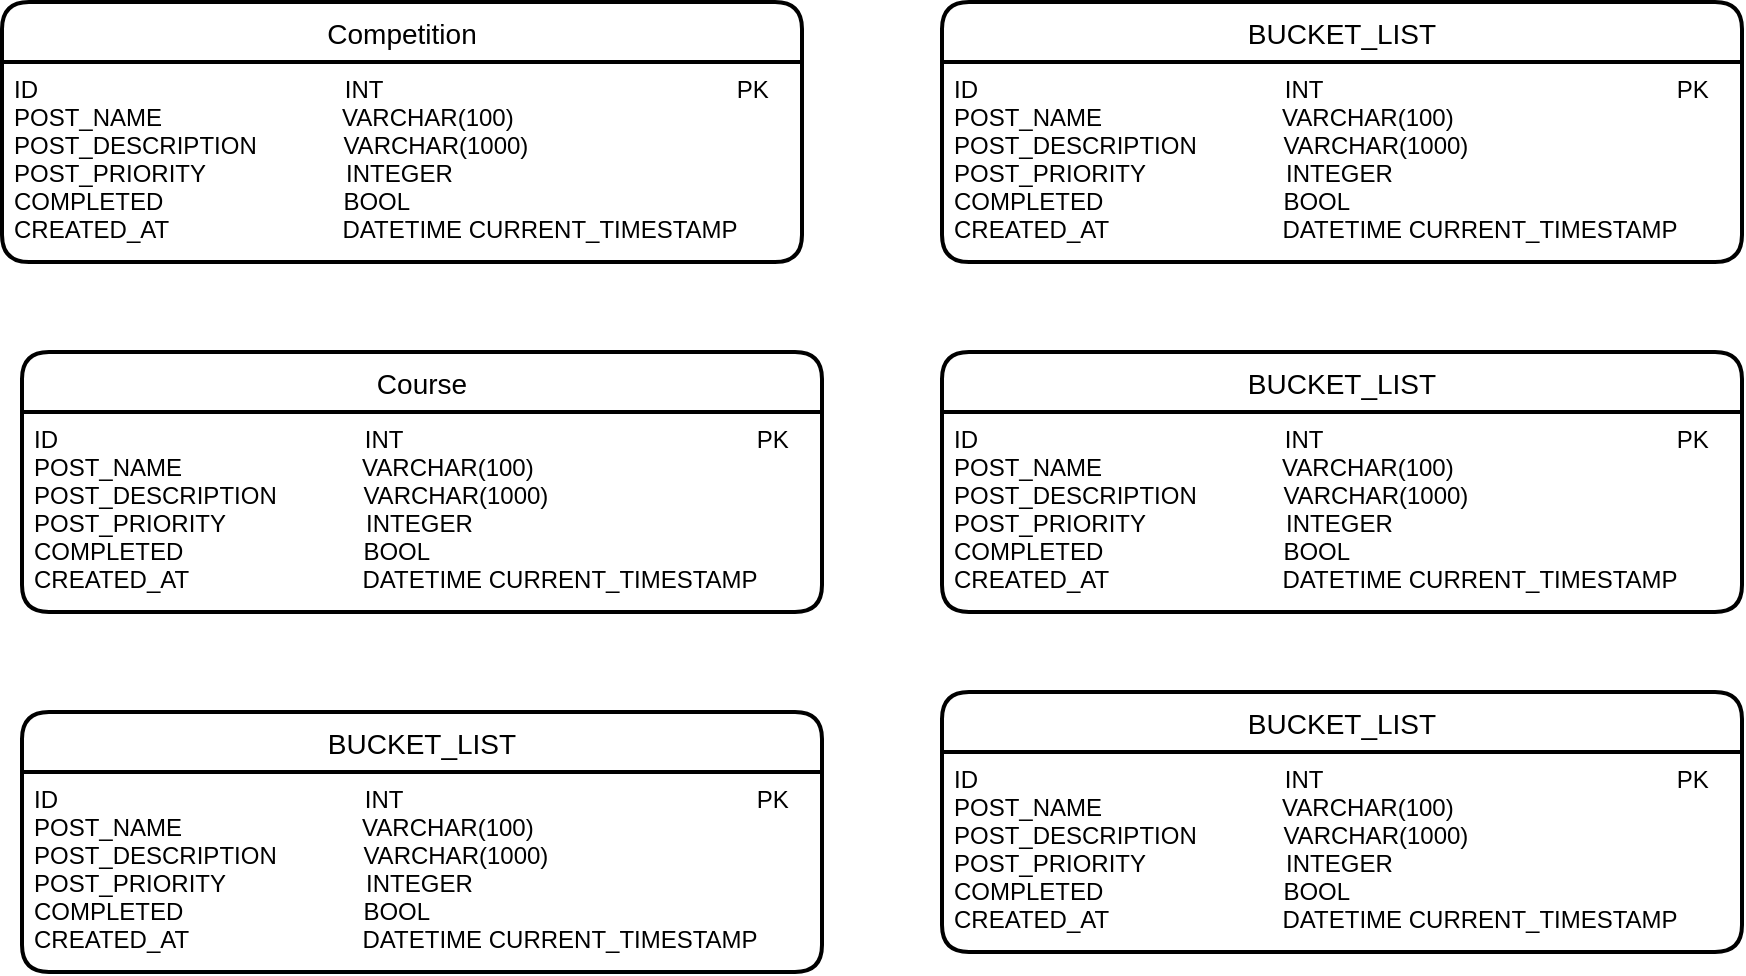 <mxfile>
    <diagram id="qWa90k2HV5OmSAu9-d1x" name="Page-1">
        <mxGraphModel dx="1917" dy="707" grid="1" gridSize="10" guides="1" tooltips="1" connect="1" arrows="1" fold="1" page="1" pageScale="1" pageWidth="850" pageHeight="1100" math="0" shadow="0">
            <root>
                <mxCell id="0"/>
                <mxCell id="1" parent="0"/>
                <mxCell id="2" value="BUCKET_LIST" style="swimlane;childLayout=stackLayout;horizontal=1;startSize=30;horizontalStack=0;rounded=1;fontSize=14;fontStyle=0;strokeWidth=2;resizeParent=0;resizeLast=1;shadow=0;dashed=0;align=center;" vertex="1" parent="1">
                    <mxGeometry x="280" y="485" width="400" height="130" as="geometry"/>
                </mxCell>
                <mxCell id="3" value="ID                                              INT                                                     PK&#xa;POST_NAME                           VARCHAR(100)&#xa;POST_DESCRIPTION             VARCHAR(1000)&#xa;POST_PRIORITY                     INTEGER&#xa;COMPLETED                           BOOL&#xa;CREATED_AT                          DATETIME CURRENT_TIMESTAMP&#xa;" style="align=left;strokeColor=none;fillColor=none;spacingLeft=4;fontSize=12;verticalAlign=top;resizable=0;rotatable=0;part=1;" vertex="1" parent="2">
                    <mxGeometry y="30" width="400" height="100" as="geometry"/>
                </mxCell>
                <mxCell id="4" value="BUCKET_LIST" style="swimlane;childLayout=stackLayout;horizontal=1;startSize=30;horizontalStack=0;rounded=1;fontSize=14;fontStyle=0;strokeWidth=2;resizeParent=0;resizeLast=1;shadow=0;dashed=0;align=center;" vertex="1" parent="1">
                    <mxGeometry x="280" y="660" width="400" height="130" as="geometry"/>
                </mxCell>
                <mxCell id="5" value="ID                                              INT                                                     PK&#xa;POST_NAME                           VARCHAR(100)&#xa;POST_DESCRIPTION             VARCHAR(1000)&#xa;POST_PRIORITY                     INTEGER&#xa;COMPLETED                           BOOL&#xa;CREATED_AT                          DATETIME CURRENT_TIMESTAMP&#xa;" style="align=left;strokeColor=none;fillColor=none;spacingLeft=4;fontSize=12;verticalAlign=top;resizable=0;rotatable=0;part=1;" vertex="1" parent="4">
                    <mxGeometry y="30" width="400" height="100" as="geometry"/>
                </mxCell>
                <mxCell id="6" value="BUCKET_LIST" style="swimlane;childLayout=stackLayout;horizontal=1;startSize=30;horizontalStack=0;rounded=1;fontSize=14;fontStyle=0;strokeWidth=2;resizeParent=0;resizeLast=1;shadow=0;dashed=0;align=center;" vertex="1" parent="1">
                    <mxGeometry x="280" y="830" width="400" height="130" as="geometry"/>
                </mxCell>
                <mxCell id="7" value="ID                                              INT                                                     PK&#xa;POST_NAME                           VARCHAR(100)&#xa;POST_DESCRIPTION             VARCHAR(1000)&#xa;POST_PRIORITY                     INTEGER&#xa;COMPLETED                           BOOL&#xa;CREATED_AT                          DATETIME CURRENT_TIMESTAMP&#xa;" style="align=left;strokeColor=none;fillColor=none;spacingLeft=4;fontSize=12;verticalAlign=top;resizable=0;rotatable=0;part=1;" vertex="1" parent="6">
                    <mxGeometry y="30" width="400" height="100" as="geometry"/>
                </mxCell>
                <mxCell id="8" value="Competition" style="swimlane;childLayout=stackLayout;horizontal=1;startSize=30;horizontalStack=0;rounded=1;fontSize=14;fontStyle=0;strokeWidth=2;resizeParent=0;resizeLast=1;shadow=0;dashed=0;align=center;" vertex="1" parent="1">
                    <mxGeometry x="-190" y="485" width="400" height="130" as="geometry"/>
                </mxCell>
                <mxCell id="9" value="ID                                              INT                                                     PK&#xa;POST_NAME                           VARCHAR(100)&#xa;POST_DESCRIPTION             VARCHAR(1000)&#xa;POST_PRIORITY                     INTEGER&#xa;COMPLETED                           BOOL&#xa;CREATED_AT                          DATETIME CURRENT_TIMESTAMP&#xa;" style="align=left;strokeColor=none;fillColor=none;spacingLeft=4;fontSize=12;verticalAlign=top;resizable=0;rotatable=0;part=1;" vertex="1" parent="8">
                    <mxGeometry y="30" width="400" height="100" as="geometry"/>
                </mxCell>
                <mxCell id="10" value="Course" style="swimlane;childLayout=stackLayout;horizontal=1;startSize=30;horizontalStack=0;rounded=1;fontSize=14;fontStyle=0;strokeWidth=2;resizeParent=0;resizeLast=1;shadow=0;dashed=0;align=center;" vertex="1" parent="1">
                    <mxGeometry x="-180" y="660" width="400" height="130" as="geometry"/>
                </mxCell>
                <mxCell id="11" value="ID                                              INT                                                     PK&#xa;POST_NAME                           VARCHAR(100)&#xa;POST_DESCRIPTION             VARCHAR(1000)&#xa;POST_PRIORITY                     INTEGER&#xa;COMPLETED                           BOOL&#xa;CREATED_AT                          DATETIME CURRENT_TIMESTAMP&#xa;" style="align=left;strokeColor=none;fillColor=none;spacingLeft=4;fontSize=12;verticalAlign=top;resizable=0;rotatable=0;part=1;" vertex="1" parent="10">
                    <mxGeometry y="30" width="400" height="100" as="geometry"/>
                </mxCell>
                <mxCell id="12" value="BUCKET_LIST" style="swimlane;childLayout=stackLayout;horizontal=1;startSize=30;horizontalStack=0;rounded=1;fontSize=14;fontStyle=0;strokeWidth=2;resizeParent=0;resizeLast=1;shadow=0;dashed=0;align=center;" vertex="1" parent="1">
                    <mxGeometry x="-180" y="840" width="400" height="130" as="geometry"/>
                </mxCell>
                <mxCell id="13" value="ID                                              INT                                                     PK&#xa;POST_NAME                           VARCHAR(100)&#xa;POST_DESCRIPTION             VARCHAR(1000)&#xa;POST_PRIORITY                     INTEGER&#xa;COMPLETED                           BOOL&#xa;CREATED_AT                          DATETIME CURRENT_TIMESTAMP&#xa;" style="align=left;strokeColor=none;fillColor=none;spacingLeft=4;fontSize=12;verticalAlign=top;resizable=0;rotatable=0;part=1;" vertex="1" parent="12">
                    <mxGeometry y="30" width="400" height="100" as="geometry"/>
                </mxCell>
            </root>
        </mxGraphModel>
    </diagram>
    <diagram id="bDtGGvF5Srtl9_9J28ia" name="Page-1">
        <mxGraphModel grid="1" page="1" gridSize="10" guides="1" tooltips="1" connect="1" arrows="1" fold="1" pageScale="1" pageWidth="850" pageHeight="1100" math="0" shadow="0">
            <root>
                <mxCell id="0"/>
                <mxCell id="1" parent="0"/>
                <mxCell id="2" value="CompetitionDate" style="ellipse;whiteSpace=wrap;html=1;align=center;" parent="1" vertex="1">
                    <mxGeometry x="-80" y="-290" width="100" height="40" as="geometry"/>
                </mxCell>
                <mxCell id="3" value="RegisterDate" style="ellipse;whiteSpace=wrap;html=1;align=center;" parent="1" vertex="1">
                    <mxGeometry x="55" y="-360" width="110" height="40" as="geometry"/>
                </mxCell>
                <mxCell id="4" value="&lt;u&gt;CompetitionId&lt;/u&gt;" style="ellipse;whiteSpace=wrap;html=1;align=center;" parent="1" vertex="1">
                    <mxGeometry x="200" y="-290" width="100" height="40" as="geometry"/>
                </mxCell>
                <mxCell id="5" value="Course" style="whiteSpace=wrap;html=1;align=center;" parent="1" vertex="1">
                    <mxGeometry x="-350" y="-20" width="100" height="40" as="geometry"/>
                </mxCell>
                <mxCell id="7" value="Competition" style="whiteSpace=wrap;html=1;align=center;" parent="1" vertex="1">
                    <mxGeometry x="60" y="-290" width="100" height="40" as="geometry"/>
                </mxCell>
                <mxCell id="8" value="Play" style="shape=rhombus;perimeter=rhombusPerimeter;whiteSpace=wrap;html=1;align=center;" parent="1" vertex="1">
                    <mxGeometry x="50" y="-29.97" width="120" height="60" as="geometry"/>
                </mxCell>
                <mxCell id="9" value="Course_name" style="ellipse;whiteSpace=wrap;html=1;align=center;" parent="1" vertex="1">
                    <mxGeometry x="-480" y="-20" width="100" height="40" as="geometry"/>
                </mxCell>
                <mxCell id="10" value="&lt;u&gt;Course_Id&lt;/u&gt;" style="ellipse;whiteSpace=wrap;html=1;align=center;" parent="1" vertex="1">
                    <mxGeometry x="-350" y="50" width="100" height="40" as="geometry"/>
                </mxCell>
                <mxCell id="14" value="" style="endArrow=none;html=1;rounded=0;" parent="1" source="4" target="7" edge="1">
                    <mxGeometry relative="1" as="geometry">
                        <mxPoint x="50" y="-270" as="sourcePoint"/>
                        <mxPoint x="210" y="-270" as="targetPoint"/>
                    </mxGeometry>
                </mxCell>
                <mxCell id="15" value="" style="endArrow=none;html=1;rounded=0;" parent="1" source="3" target="7" edge="1">
                    <mxGeometry relative="1" as="geometry">
                        <mxPoint x="50" y="-270" as="sourcePoint"/>
                        <mxPoint x="210" y="-270" as="targetPoint"/>
                    </mxGeometry>
                </mxCell>
                <mxCell id="16" value="" style="endArrow=none;html=1;rounded=0;" parent="1" source="2" target="7" edge="1">
                    <mxGeometry relative="1" as="geometry">
                        <mxPoint x="50" y="-270" as="sourcePoint"/>
                        <mxPoint x="210" y="-270" as="targetPoint"/>
                    </mxGeometry>
                </mxCell>
                <mxCell id="19" value="" style="shape=link;html=1;rounded=0;" parent="1" source="7" target="8" edge="1">
                    <mxGeometry relative="1" as="geometry">
                        <mxPoint x="-240" y="-40" as="sourcePoint"/>
                        <mxPoint x="-80" y="-40" as="targetPoint"/>
                    </mxGeometry>
                </mxCell>
                <mxCell id="20" value="N" style="resizable=0;html=1;align=right;verticalAlign=bottom;" parent="19" connectable="0" vertex="1">
                    <mxGeometry x="1" relative="1" as="geometry">
                        <mxPoint x="-10" as="offset"/>
                    </mxGeometry>
                </mxCell>
                <mxCell id="21" value="" style="endArrow=none;html=1;rounded=0;" parent="1" source="27" target="5" edge="1">
                    <mxGeometry relative="1" as="geometry">
                        <mxPoint x="-400" y="70" as="sourcePoint"/>
                        <mxPoint x="-450" y="70" as="targetPoint"/>
                    </mxGeometry>
                </mxCell>
                <mxCell id="25" value="" style="endArrow=none;html=1;rounded=0;" parent="1" source="9" target="5" edge="1">
                    <mxGeometry relative="1" as="geometry">
                        <mxPoint x="-610" y="70" as="sourcePoint"/>
                        <mxPoint x="-450" y="70" as="targetPoint"/>
                    </mxGeometry>
                </mxCell>
                <mxCell id="26" value="" style="endArrow=none;html=1;rounded=0;" parent="1" source="10" target="5" edge="1">
                    <mxGeometry relative="1" as="geometry">
                        <mxPoint x="-610" y="70" as="sourcePoint"/>
                        <mxPoint x="-450" y="70" as="targetPoint"/>
                    </mxGeometry>
                </mxCell>
                <mxCell id="27" value="Par" style="ellipse;whiteSpace=wrap;html=1;align=center;" vertex="1" parent="1">
                    <mxGeometry x="-350" y="-90" width="100" height="40" as="geometry"/>
                </mxCell>
                <mxCell id="28" value="User" style="whiteSpace=wrap;html=1;align=center;" vertex="1" parent="1">
                    <mxGeometry x="485" y="-20" width="100" height="40" as="geometry"/>
                </mxCell>
                <mxCell id="29" value="&lt;u&gt;UserId&lt;/u&gt;" style="ellipse;whiteSpace=wrap;html=1;align=center;" vertex="1" parent="1">
                    <mxGeometry x="360" y="-60" width="100" height="40" as="geometry"/>
                </mxCell>
                <mxCell id="30" value="DisplayName" style="ellipse;whiteSpace=wrap;html=1;align=center;" vertex="1" parent="1">
                    <mxGeometry x="485" y="50" width="100" height="40" as="geometry"/>
                </mxCell>
                <mxCell id="35" value="" style="endArrow=none;html=1;rounded=0;" edge="1" parent="1" source="28" target="30">
                    <mxGeometry relative="1" as="geometry">
                        <mxPoint x="445" y="390" as="sourcePoint"/>
                        <mxPoint x="605" y="390" as="targetPoint"/>
                    </mxGeometry>
                </mxCell>
                <mxCell id="38" value="" style="endArrow=none;html=1;rounded=0;" edge="1" parent="1" source="29" target="28">
                    <mxGeometry relative="1" as="geometry">
                        <mxPoint x="75" y="370" as="sourcePoint"/>
                        <mxPoint x="235" y="370" as="targetPoint"/>
                    </mxGeometry>
                </mxCell>
                <mxCell id="39" value="" style="endArrow=none;html=1;rounded=0;" edge="1" parent="1" source="42" target="28">
                    <mxGeometry relative="1" as="geometry">
                        <mxPoint x="467.787" y="-52.198" as="sourcePoint"/>
                        <mxPoint x="230" y="250" as="targetPoint"/>
                    </mxGeometry>
                </mxCell>
                <mxCell id="40" value="Email" style="ellipse;whiteSpace=wrap;html=1;align=center;" vertex="1" parent="1">
                    <mxGeometry x="350" y="40" width="100" height="40" as="geometry"/>
                </mxCell>
                <mxCell id="41" value="" style="endArrow=none;html=1;rounded=0;" edge="1" parent="1" source="28" target="40">
                    <mxGeometry relative="1" as="geometry">
                        <mxPoint x="270" y="280" as="sourcePoint"/>
                        <mxPoint x="235.97" y="420.02" as="targetPoint"/>
                    </mxGeometry>
                </mxCell>
                <mxCell id="42" value="PDGA_NR" style="ellipse;whiteSpace=wrap;html=1;align=center;" vertex="1" parent="1">
                    <mxGeometry x="600" y="20" width="100" height="40" as="geometry"/>
                </mxCell>
                <mxCell id="54" value="Friends" style="ellipse;whiteSpace=wrap;html=1;align=center;" vertex="1" parent="1">
                    <mxGeometry x="485" y="-160" width="100" height="40" as="geometry"/>
                </mxCell>
                <mxCell id="55" value="" style="endArrow=none;html=1;rounded=0;" edge="1" parent="1" source="28" target="54">
                    <mxGeometry relative="1" as="geometry">
                        <mxPoint x="660" y="-120" as="sourcePoint"/>
                        <mxPoint x="716" y="250" as="targetPoint"/>
                    </mxGeometry>
                </mxCell>
                <mxCell id="56" value="VisningsBild" style="ellipse;whiteSpace=wrap;html=1;align=center;" vertex="1" parent="1">
                    <mxGeometry x="670" y="-50" width="100" height="40" as="geometry"/>
                </mxCell>
                <mxCell id="57" value="" style="endArrow=none;html=1;rounded=0;" edge="1" parent="1" source="28" target="56">
                    <mxGeometry relative="1" as="geometry">
                        <mxPoint x="550" y="-80" as="sourcePoint"/>
                        <mxPoint x="681" y="180" as="targetPoint"/>
                    </mxGeometry>
                </mxCell>
                <mxCell id="58" value="Password" style="ellipse;whiteSpace=wrap;html=1;align=center;" vertex="1" parent="1">
                    <mxGeometry x="570" y="-100" width="100" height="40" as="geometry"/>
                </mxCell>
                <mxCell id="59" value="" style="endArrow=none;html=1;rounded=0;" edge="1" parent="1" source="28" target="58">
                    <mxGeometry relative="1" as="geometry">
                        <mxPoint x="540" y="-70" as="sourcePoint"/>
                        <mxPoint x="671" y="190" as="targetPoint"/>
                    </mxGeometry>
                </mxCell>
                <mxCell id="60" value="" style="endArrow=none;html=1;rounded=0;" edge="1" parent="1" source="28" target="8">
                    <mxGeometry relative="1" as="geometry">
                        <mxPoint x="334" y="150" as="sourcePoint"/>
                        <mxPoint x="311" y="110" as="targetPoint"/>
                    </mxGeometry>
                </mxCell>
                <mxCell id="65" value="" style="endArrow=none;html=1;rounded=0;" edge="1" parent="1" source="5" target="8">
                    <mxGeometry relative="1" as="geometry">
                        <mxPoint x="-198" y="151" as="sourcePoint"/>
                        <mxPoint x="-159" y="110" as="targetPoint"/>
                    </mxGeometry>
                </mxCell>
                <mxCell id="66" value="&lt;u&gt;CompetitionId&lt;/u&gt;" style="ellipse;whiteSpace=wrap;html=1;align=center;" vertex="1" parent="1">
                    <mxGeometry x="-50" y="-69.97" width="100" height="40" as="geometry"/>
                </mxCell>
                <mxCell id="67" value="&lt;u&gt;Course_Id&lt;/u&gt;" style="ellipse;whiteSpace=wrap;html=1;align=center;" vertex="1" parent="1">
                    <mxGeometry x="-50" y="30.03" width="100" height="40" as="geometry"/>
                </mxCell>
                <mxCell id="68" value="&lt;u&gt;UserId&lt;/u&gt;" style="ellipse;whiteSpace=wrap;html=1;align=center;" vertex="1" parent="1">
                    <mxGeometry x="170" y="-69.97" width="100" height="40" as="geometry"/>
                </mxCell>
                <mxCell id="69" value="Par" style="ellipse;whiteSpace=wrap;html=1;align=center;" vertex="1" parent="1">
                    <mxGeometry x="170" y="30.03" width="100" height="40" as="geometry"/>
                </mxCell>
                <mxCell id="70" value="Group_nr" style="ellipse;whiteSpace=wrap;html=1;align=center;" vertex="1" parent="1">
                    <mxGeometry x="60" y="60" width="100" height="40" as="geometry"/>
                </mxCell>
            </root>
        </mxGraphModel>
    </diagram>
</mxfile>